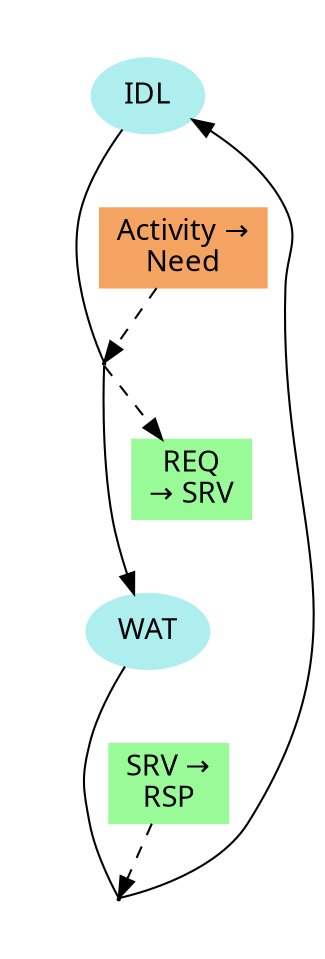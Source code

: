digraph {
color=white;
concentrate=true;
graph [ fontname="sans-serif" ];
node [ fontname="sans-serif" ];
edge [ fontname="sans-serif" ];
subgraph cluster_0_false {
A_0_false [ label="IDL", shape=ellipse, style=filled, color=PaleTurquoise ];
subgraph cluster_0 {
T_0_18446744073709551615 [ shape=point, height=0.015, width=0.015 ];
D_0_18446744073709551615_0 [ label="Activity &#8594;\nNeed", shape=box, style=filled, color=SandyBrown ];
A_0_false -> D_0_18446744073709551615_0 [ style=invis ];
}
}
subgraph cluster_1_false {
A_1_false [ label="WAT", shape=ellipse, style=filled, color=PaleTurquoise ];
subgraph cluster_1 {
T_1_18446744073709551615 [ shape=point, height=0.015, width=0.015 ];
D_1_18446744073709551615_5 [ label="SRV &#8594;\nRSP", shape=box, style=filled, color=PaleGreen ];
A_1_false -> D_1_18446744073709551615_5 [ style=invis ];
}
}
A_0_false -> T_0_18446744073709551615 [ arrowhead=none, direction=forward ];
T_0_18446744073709551615 -> A_1_false [ constraint=true ];
D_0_18446744073709551615_0 -> T_0_18446744073709551615 [ style=dashed ];
S_0_18446744073709551615_1 [ label="REQ\n&#8594; SRV", shape=box, style=filled, color=PaleGreen ];
T_0_18446744073709551615 -> S_0_18446744073709551615_1 [ style=dashed ];
S_0_18446744073709551615_1 -> A_1_false [ style=invis ];
A_1_false -> T_1_18446744073709551615 [ arrowhead=none, direction=forward ];
T_1_18446744073709551615 -> A_0_false [ constraint=false ];
D_1_18446744073709551615_5 -> T_1_18446744073709551615 [ style=dashed ];
}
